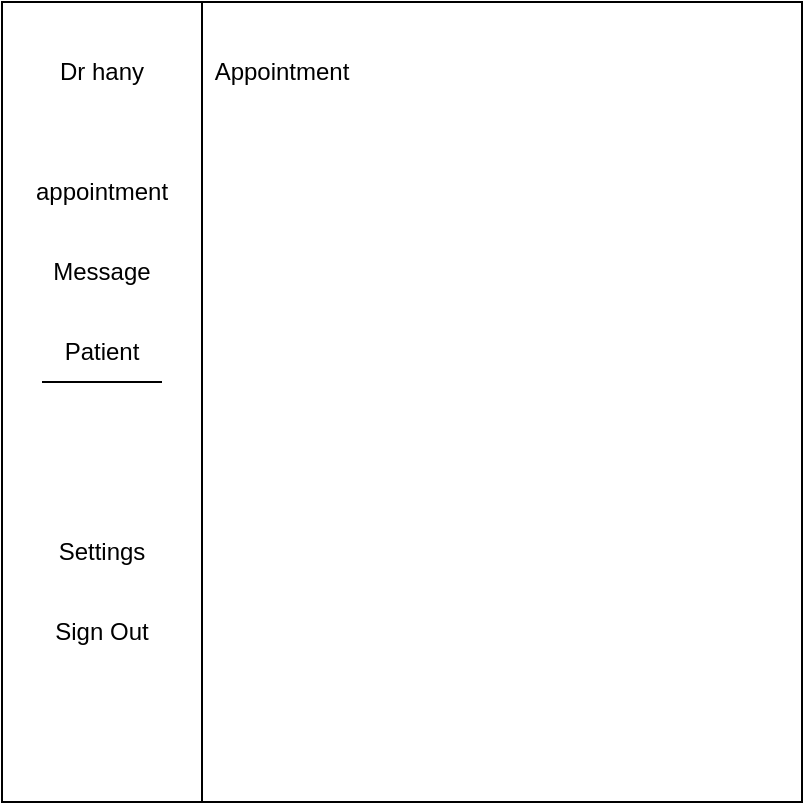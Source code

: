 <mxfile>
    <diagram id="M6gbvEe5u5tIf9oqfPm0" name="Page-1">
        <mxGraphModel dx="497" dy="475" grid="1" gridSize="10" guides="1" tooltips="1" connect="1" arrows="1" fold="1" page="1" pageScale="1" pageWidth="850" pageHeight="1100" math="0" shadow="0">
            <root>
                <mxCell id="0"/>
                <mxCell id="1" parent="0"/>
                <mxCell id="2" value="" style="whiteSpace=wrap;html=1;aspect=fixed;" parent="1" vertex="1">
                    <mxGeometry x="10" y="50" width="400" height="400" as="geometry"/>
                </mxCell>
                <mxCell id="4" value="" style="rounded=0;whiteSpace=wrap;html=1;direction=south;" parent="1" vertex="1">
                    <mxGeometry x="10" y="50" width="100" height="400" as="geometry"/>
                </mxCell>
                <mxCell id="5" value="Dr hany" style="text;html=1;strokeColor=none;fillColor=none;align=center;verticalAlign=middle;whiteSpace=wrap;rounded=0;" parent="1" vertex="1">
                    <mxGeometry x="30" y="70" width="60" height="30" as="geometry"/>
                </mxCell>
                <mxCell id="7" value="appointment" style="text;html=1;strokeColor=none;fillColor=none;align=center;verticalAlign=middle;whiteSpace=wrap;rounded=0;" parent="1" vertex="1">
                    <mxGeometry x="30" y="130" width="60" height="30" as="geometry"/>
                </mxCell>
                <mxCell id="8" value="Message" style="text;html=1;strokeColor=none;fillColor=none;align=center;verticalAlign=middle;whiteSpace=wrap;rounded=0;" parent="1" vertex="1">
                    <mxGeometry x="30" y="170" width="60" height="30" as="geometry"/>
                </mxCell>
                <mxCell id="9" value="Patient" style="text;html=1;strokeColor=none;fillColor=none;align=center;verticalAlign=middle;whiteSpace=wrap;rounded=0;" parent="1" vertex="1">
                    <mxGeometry x="30" y="210" width="60" height="30" as="geometry"/>
                </mxCell>
                <mxCell id="10" value="" style="endArrow=none;html=1;exitX=0;exitY=1;exitDx=0;exitDy=0;entryX=1;entryY=1;entryDx=0;entryDy=0;" parent="1" source="9" target="9" edge="1">
                    <mxGeometry width="50" height="50" relative="1" as="geometry">
                        <mxPoint x="40" y="340" as="sourcePoint"/>
                        <mxPoint x="90" y="290" as="targetPoint"/>
                    </mxGeometry>
                </mxCell>
                <mxCell id="11" value="Settings" style="text;html=1;strokeColor=none;fillColor=none;align=center;verticalAlign=middle;whiteSpace=wrap;rounded=0;" parent="1" vertex="1">
                    <mxGeometry x="30" y="310" width="60" height="30" as="geometry"/>
                </mxCell>
                <mxCell id="12" value="Sign Out" style="text;html=1;strokeColor=none;fillColor=none;align=center;verticalAlign=middle;whiteSpace=wrap;rounded=0;" parent="1" vertex="1">
                    <mxGeometry x="30" y="350" width="60" height="30" as="geometry"/>
                </mxCell>
                <mxCell id="13" value="Appointment" style="text;html=1;strokeColor=none;fillColor=none;align=center;verticalAlign=middle;whiteSpace=wrap;rounded=0;" parent="1" vertex="1">
                    <mxGeometry x="120" y="70" width="60" height="30" as="geometry"/>
                </mxCell>
            </root>
        </mxGraphModel>
    </diagram>
</mxfile>